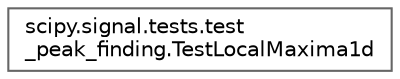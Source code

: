 digraph "Graphical Class Hierarchy"
{
 // LATEX_PDF_SIZE
  bgcolor="transparent";
  edge [fontname=Helvetica,fontsize=10,labelfontname=Helvetica,labelfontsize=10];
  node [fontname=Helvetica,fontsize=10,shape=box,height=0.2,width=0.4];
  rankdir="LR";
  Node0 [id="Node000000",label="scipy.signal.tests.test\l_peak_finding.TestLocalMaxima1d",height=0.2,width=0.4,color="grey40", fillcolor="white", style="filled",URL="$da/d31/classscipy_1_1signal_1_1tests_1_1test__peak__finding_1_1TestLocalMaxima1d.html",tooltip=" "];
}

